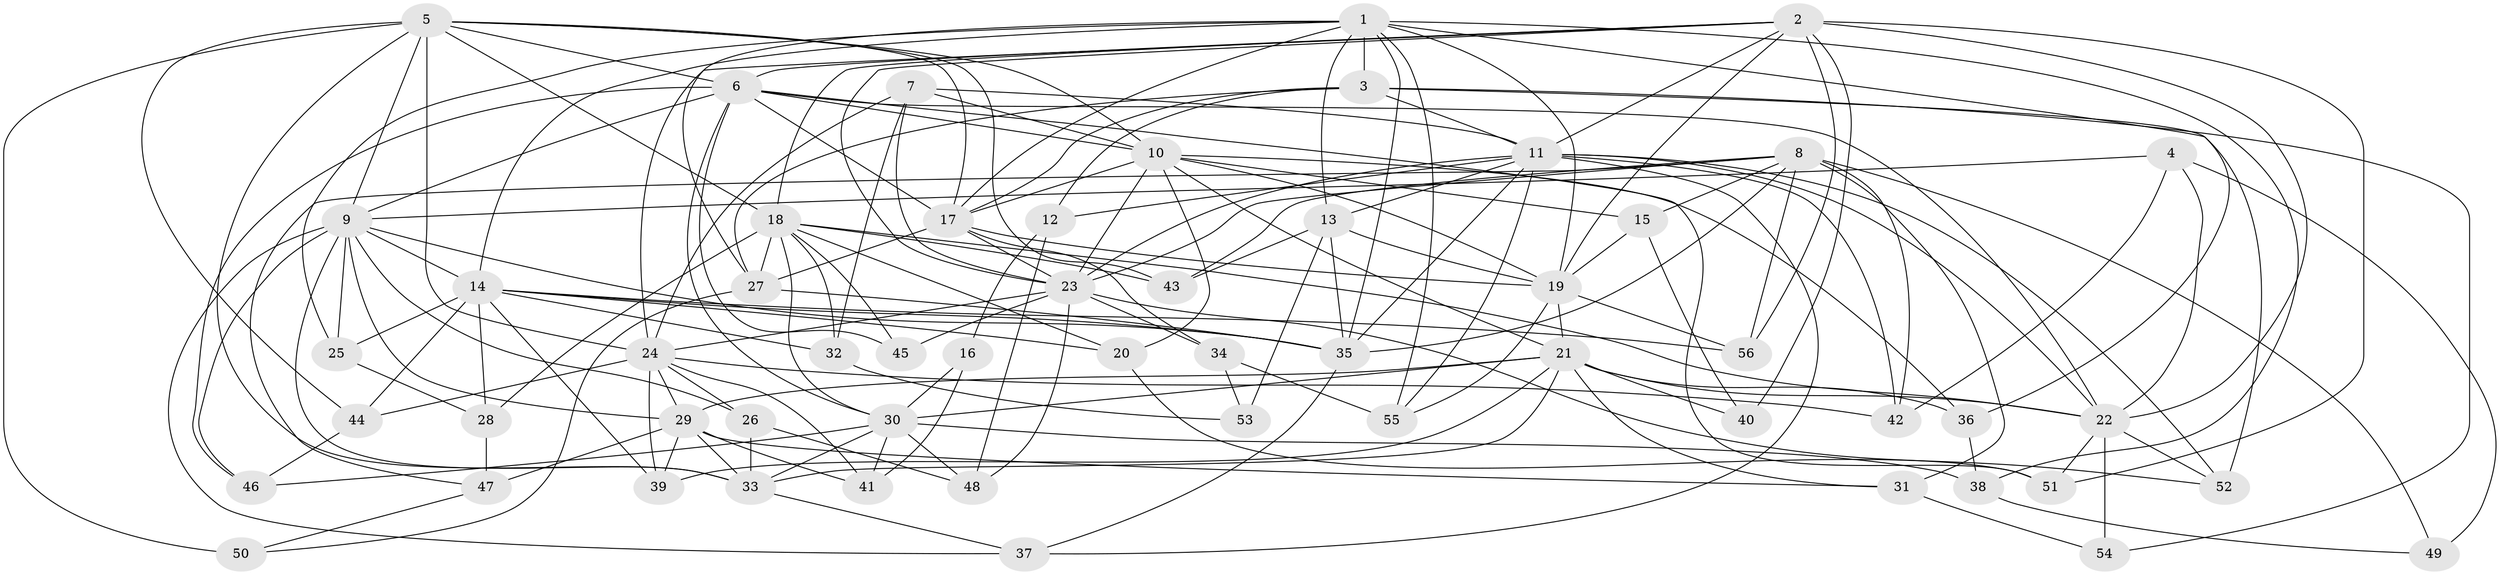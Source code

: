 // original degree distribution, {4: 1.0}
// Generated by graph-tools (version 1.1) at 2025/54/03/04/25 22:54:05]
// undirected, 56 vertices, 169 edges
graph export_dot {
  node [color=gray90,style=filled];
  1;
  2;
  3;
  4;
  5;
  6;
  7;
  8;
  9;
  10;
  11;
  12;
  13;
  14;
  15;
  16;
  17;
  18;
  19;
  20;
  21;
  22;
  23;
  24;
  25;
  26;
  27;
  28;
  29;
  30;
  31;
  32;
  33;
  34;
  35;
  36;
  37;
  38;
  39;
  40;
  41;
  42;
  43;
  44;
  45;
  46;
  47;
  48;
  49;
  50;
  51;
  52;
  53;
  54;
  55;
  56;
  1 -- 3 [weight=2.0];
  1 -- 13 [weight=1.0];
  1 -- 14 [weight=1.0];
  1 -- 17 [weight=1.0];
  1 -- 19 [weight=1.0];
  1 -- 25 [weight=1.0];
  1 -- 27 [weight=1.0];
  1 -- 35 [weight=1.0];
  1 -- 36 [weight=1.0];
  1 -- 38 [weight=1.0];
  1 -- 55 [weight=1.0];
  2 -- 6 [weight=1.0];
  2 -- 11 [weight=1.0];
  2 -- 18 [weight=2.0];
  2 -- 19 [weight=1.0];
  2 -- 22 [weight=1.0];
  2 -- 23 [weight=1.0];
  2 -- 24 [weight=1.0];
  2 -- 40 [weight=2.0];
  2 -- 51 [weight=1.0];
  2 -- 56 [weight=1.0];
  3 -- 11 [weight=1.0];
  3 -- 12 [weight=1.0];
  3 -- 17 [weight=1.0];
  3 -- 27 [weight=1.0];
  3 -- 52 [weight=1.0];
  3 -- 54 [weight=1.0];
  4 -- 9 [weight=1.0];
  4 -- 22 [weight=1.0];
  4 -- 42 [weight=1.0];
  4 -- 49 [weight=1.0];
  5 -- 6 [weight=1.0];
  5 -- 9 [weight=1.0];
  5 -- 10 [weight=1.0];
  5 -- 17 [weight=1.0];
  5 -- 18 [weight=1.0];
  5 -- 24 [weight=2.0];
  5 -- 33 [weight=1.0];
  5 -- 43 [weight=1.0];
  5 -- 44 [weight=1.0];
  5 -- 50 [weight=2.0];
  6 -- 9 [weight=1.0];
  6 -- 10 [weight=1.0];
  6 -- 17 [weight=1.0];
  6 -- 22 [weight=2.0];
  6 -- 30 [weight=1.0];
  6 -- 45 [weight=2.0];
  6 -- 46 [weight=1.0];
  6 -- 51 [weight=1.0];
  7 -- 10 [weight=1.0];
  7 -- 11 [weight=1.0];
  7 -- 23 [weight=1.0];
  7 -- 24 [weight=2.0];
  7 -- 32 [weight=1.0];
  8 -- 15 [weight=1.0];
  8 -- 23 [weight=1.0];
  8 -- 31 [weight=1.0];
  8 -- 35 [weight=1.0];
  8 -- 42 [weight=1.0];
  8 -- 43 [weight=1.0];
  8 -- 47 [weight=1.0];
  8 -- 49 [weight=2.0];
  8 -- 56 [weight=1.0];
  9 -- 14 [weight=1.0];
  9 -- 25 [weight=1.0];
  9 -- 26 [weight=1.0];
  9 -- 29 [weight=1.0];
  9 -- 33 [weight=2.0];
  9 -- 35 [weight=1.0];
  9 -- 37 [weight=1.0];
  9 -- 46 [weight=1.0];
  10 -- 15 [weight=1.0];
  10 -- 17 [weight=1.0];
  10 -- 19 [weight=1.0];
  10 -- 20 [weight=1.0];
  10 -- 21 [weight=1.0];
  10 -- 23 [weight=1.0];
  10 -- 36 [weight=1.0];
  11 -- 12 [weight=1.0];
  11 -- 13 [weight=1.0];
  11 -- 22 [weight=1.0];
  11 -- 23 [weight=1.0];
  11 -- 35 [weight=1.0];
  11 -- 37 [weight=1.0];
  11 -- 42 [weight=1.0];
  11 -- 52 [weight=1.0];
  11 -- 55 [weight=1.0];
  12 -- 16 [weight=1.0];
  12 -- 48 [weight=1.0];
  13 -- 19 [weight=2.0];
  13 -- 35 [weight=1.0];
  13 -- 43 [weight=1.0];
  13 -- 53 [weight=2.0];
  14 -- 20 [weight=1.0];
  14 -- 25 [weight=1.0];
  14 -- 28 [weight=1.0];
  14 -- 32 [weight=1.0];
  14 -- 35 [weight=1.0];
  14 -- 39 [weight=1.0];
  14 -- 44 [weight=1.0];
  14 -- 56 [weight=1.0];
  15 -- 19 [weight=1.0];
  15 -- 40 [weight=1.0];
  16 -- 30 [weight=2.0];
  16 -- 41 [weight=1.0];
  17 -- 19 [weight=1.0];
  17 -- 23 [weight=2.0];
  17 -- 27 [weight=1.0];
  17 -- 34 [weight=1.0];
  18 -- 20 [weight=1.0];
  18 -- 22 [weight=2.0];
  18 -- 27 [weight=1.0];
  18 -- 28 [weight=1.0];
  18 -- 30 [weight=1.0];
  18 -- 32 [weight=1.0];
  18 -- 43 [weight=1.0];
  18 -- 45 [weight=1.0];
  19 -- 21 [weight=1.0];
  19 -- 55 [weight=1.0];
  19 -- 56 [weight=1.0];
  20 -- 51 [weight=1.0];
  21 -- 22 [weight=1.0];
  21 -- 29 [weight=1.0];
  21 -- 30 [weight=1.0];
  21 -- 31 [weight=1.0];
  21 -- 33 [weight=1.0];
  21 -- 36 [weight=1.0];
  21 -- 39 [weight=1.0];
  21 -- 40 [weight=1.0];
  22 -- 51 [weight=1.0];
  22 -- 52 [weight=1.0];
  22 -- 54 [weight=2.0];
  23 -- 24 [weight=1.0];
  23 -- 34 [weight=1.0];
  23 -- 45 [weight=1.0];
  23 -- 48 [weight=1.0];
  23 -- 52 [weight=1.0];
  24 -- 26 [weight=1.0];
  24 -- 29 [weight=1.0];
  24 -- 39 [weight=1.0];
  24 -- 41 [weight=1.0];
  24 -- 42 [weight=1.0];
  24 -- 44 [weight=1.0];
  25 -- 28 [weight=1.0];
  26 -- 33 [weight=1.0];
  26 -- 48 [weight=1.0];
  27 -- 35 [weight=1.0];
  27 -- 50 [weight=1.0];
  28 -- 47 [weight=1.0];
  29 -- 31 [weight=1.0];
  29 -- 33 [weight=1.0];
  29 -- 39 [weight=1.0];
  29 -- 41 [weight=1.0];
  29 -- 47 [weight=1.0];
  30 -- 33 [weight=1.0];
  30 -- 38 [weight=1.0];
  30 -- 41 [weight=1.0];
  30 -- 46 [weight=1.0];
  30 -- 48 [weight=1.0];
  31 -- 54 [weight=1.0];
  32 -- 53 [weight=1.0];
  33 -- 37 [weight=1.0];
  34 -- 53 [weight=1.0];
  34 -- 55 [weight=1.0];
  35 -- 37 [weight=1.0];
  36 -- 38 [weight=1.0];
  38 -- 49 [weight=1.0];
  44 -- 46 [weight=1.0];
  47 -- 50 [weight=1.0];
}
